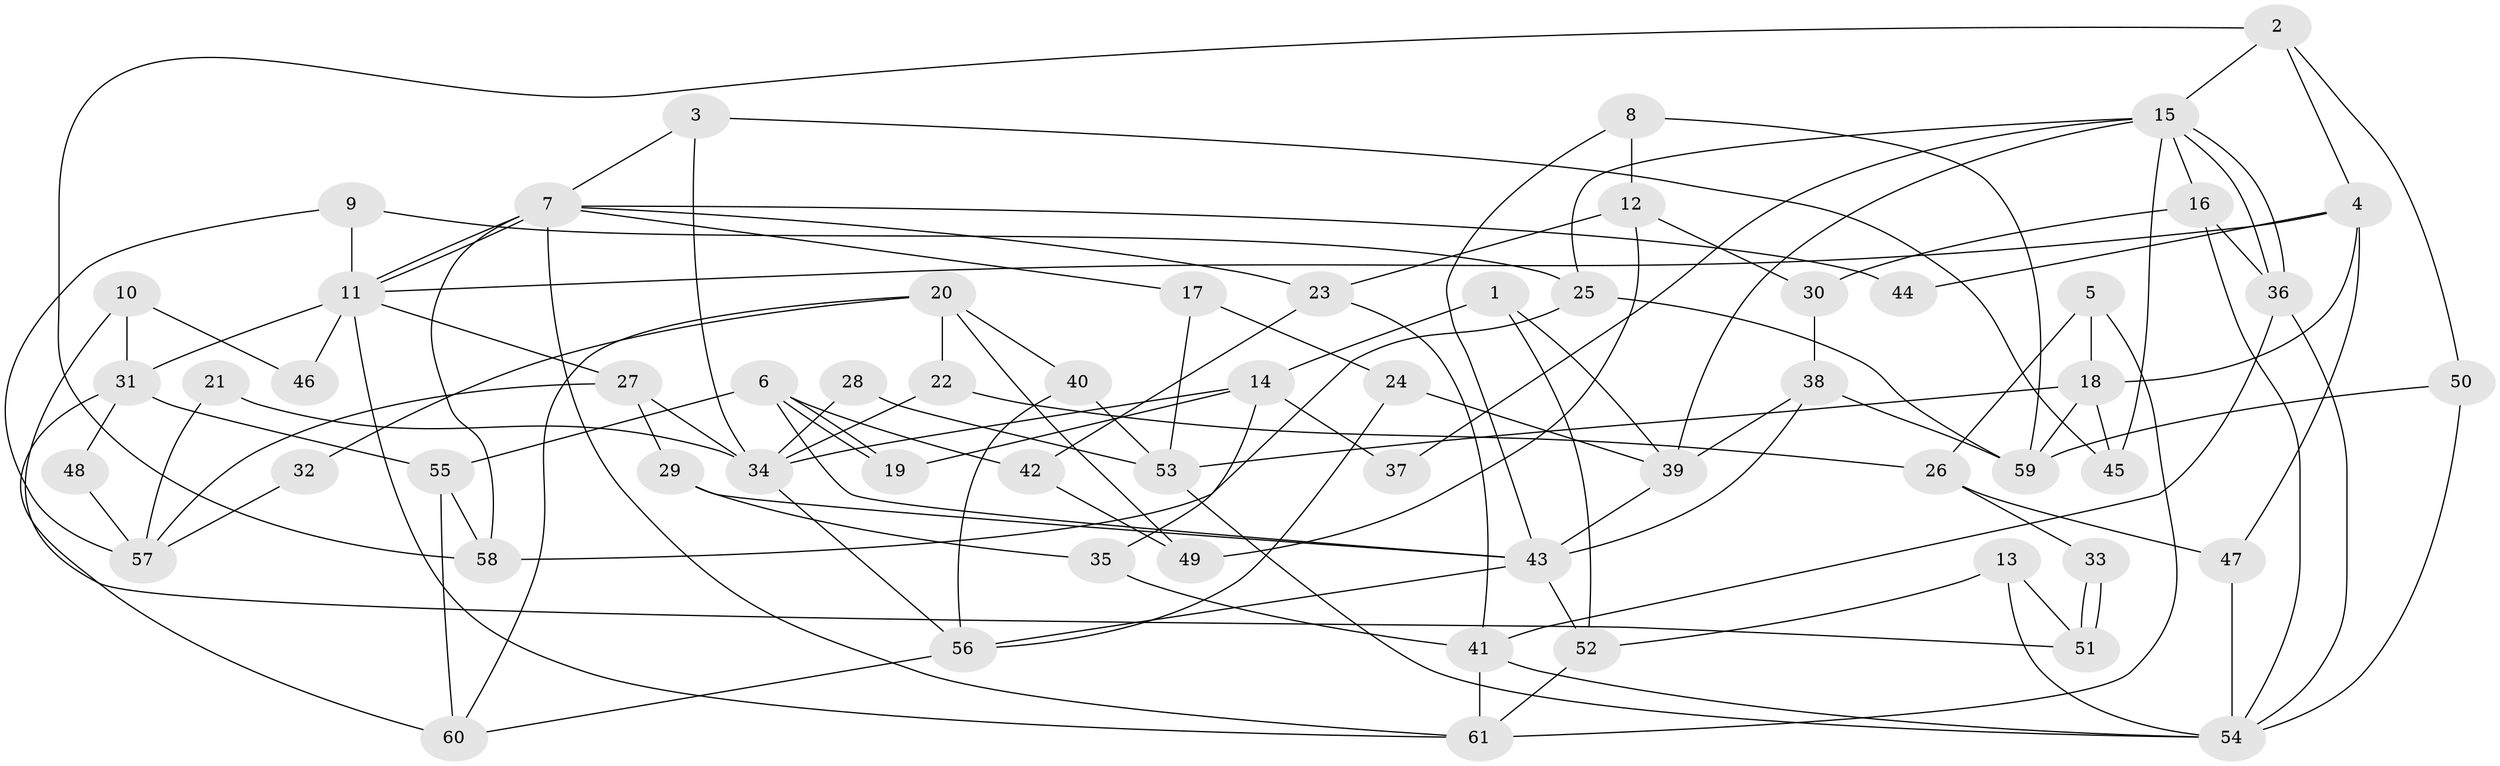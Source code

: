 // coarse degree distribution, {6: 0.16216216216216217, 8: 0.05405405405405406, 3: 0.2702702702702703, 5: 0.1891891891891892, 11: 0.02702702702702703, 4: 0.13513513513513514, 2: 0.16216216216216217}
// Generated by graph-tools (version 1.1) at 2025/51/03/04/25 22:51:06]
// undirected, 61 vertices, 122 edges
graph export_dot {
  node [color=gray90,style=filled];
  1;
  2;
  3;
  4;
  5;
  6;
  7;
  8;
  9;
  10;
  11;
  12;
  13;
  14;
  15;
  16;
  17;
  18;
  19;
  20;
  21;
  22;
  23;
  24;
  25;
  26;
  27;
  28;
  29;
  30;
  31;
  32;
  33;
  34;
  35;
  36;
  37;
  38;
  39;
  40;
  41;
  42;
  43;
  44;
  45;
  46;
  47;
  48;
  49;
  50;
  51;
  52;
  53;
  54;
  55;
  56;
  57;
  58;
  59;
  60;
  61;
  1 -- 52;
  1 -- 39;
  1 -- 14;
  2 -- 58;
  2 -- 4;
  2 -- 15;
  2 -- 50;
  3 -- 45;
  3 -- 7;
  3 -- 34;
  4 -- 11;
  4 -- 47;
  4 -- 18;
  4 -- 44;
  5 -- 18;
  5 -- 61;
  5 -- 26;
  6 -- 19;
  6 -- 19;
  6 -- 55;
  6 -- 42;
  6 -- 43;
  7 -- 23;
  7 -- 11;
  7 -- 11;
  7 -- 17;
  7 -- 44;
  7 -- 58;
  7 -- 61;
  8 -- 43;
  8 -- 59;
  8 -- 12;
  9 -- 25;
  9 -- 11;
  9 -- 57;
  10 -- 51;
  10 -- 31;
  10 -- 46;
  11 -- 27;
  11 -- 31;
  11 -- 46;
  11 -- 61;
  12 -- 30;
  12 -- 23;
  12 -- 49;
  13 -- 52;
  13 -- 54;
  13 -- 51;
  14 -- 34;
  14 -- 19;
  14 -- 35;
  14 -- 37;
  15 -- 36;
  15 -- 36;
  15 -- 16;
  15 -- 25;
  15 -- 37;
  15 -- 39;
  15 -- 45;
  16 -- 36;
  16 -- 30;
  16 -- 54;
  17 -- 53;
  17 -- 24;
  18 -- 53;
  18 -- 45;
  18 -- 59;
  20 -- 49;
  20 -- 60;
  20 -- 22;
  20 -- 32;
  20 -- 40;
  21 -- 57;
  21 -- 34;
  22 -- 34;
  22 -- 26;
  23 -- 41;
  23 -- 42;
  24 -- 39;
  24 -- 56;
  25 -- 59;
  25 -- 58;
  26 -- 33;
  26 -- 47;
  27 -- 34;
  27 -- 29;
  27 -- 57;
  28 -- 34;
  28 -- 53;
  29 -- 43;
  29 -- 35;
  30 -- 38;
  31 -- 55;
  31 -- 48;
  31 -- 60;
  32 -- 57;
  33 -- 51;
  33 -- 51;
  34 -- 56;
  35 -- 41;
  36 -- 54;
  36 -- 41;
  38 -- 59;
  38 -- 43;
  38 -- 39;
  39 -- 43;
  40 -- 56;
  40 -- 53;
  41 -- 61;
  41 -- 54;
  42 -- 49;
  43 -- 52;
  43 -- 56;
  47 -- 54;
  48 -- 57;
  50 -- 54;
  50 -- 59;
  52 -- 61;
  53 -- 54;
  55 -- 60;
  55 -- 58;
  56 -- 60;
}
